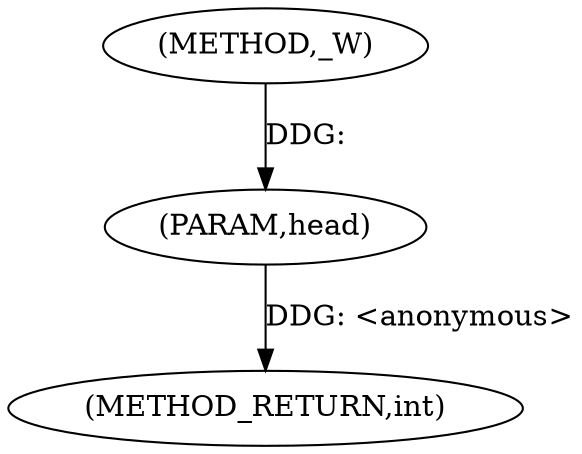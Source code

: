 digraph "_W" {  
"1000229" [label = "(METHOD,_W)" ]
"1000232" [label = "(METHOD_RETURN,int)" ]
"1000230" [label = "(PARAM,head)" ]
  "1000230" -> "1000232"  [ label = "DDG: <anonymous>"] 
  "1000229" -> "1000230"  [ label = "DDG: "] 
}
